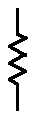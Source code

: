 .PS
# cct_init Version 8.9.3: TikZ PGF m4 macro settings.
  
  # gen_init Version 8.9.3: TikZ PGF m4 macro settings.
  

  define rpoint__ {
    rp_wid = last line.end.x-last line.start.x
    rp_ht = last line.end.y-last line.start.y
    rp_len = sqrt(max((rp_wid)^2+(rp_ht)^2,-((rp_wid)^2+(rp_ht)^2))); move to last line.start
    rp_ang = atan2(rp_ht,rp_wid) }

  rtod_ = 57.295779513082323;  dtor_ = 0.017453292519943295
  twopi_ = 6.2831853071795862;  pi_ = (twopi_/2)
  rp_ang = 0;  right
  
  
  linethick = 0.8
  arrowwid = 0.05*scale; arrowht = 0.1*scale 
  
  
  # gen_init end

  

# cct_init end

   line invis  down
  rpoint__
  
   
          if linewid/6/4*6*2 > rp_len then { line invis to Here+((linewid/6/4*6*2)*(cos(rp_ang)),(linewid/6/4*6*2)*(sin(rp_ang)))
  rpoint__
  
    }
    M4_xyO: last line.c
    { line from last line.start to M4_xyO+(((linewid/6/4)*(-6))*(cos(rp_ang)),((linewid/6/4)*(-6))*(sin(rp_ang)))\
       then to M4_xyO+((((linewid/6/4)*(-5))*(cos(rp_ang))+((linewid/6/4)*((2)))*((-sin(rp_ang)))),(((linewid/6/4)*(-5))*(sin(rp_ang))+((linewid/6/4)*((2)))*(cos(rp_ang)))) \
         then to M4_xyO+((((linewid/6/4)*(-3))*(cos(rp_ang))+((linewid/6/4)*((-2)))*((-sin(rp_ang)))),(((linewid/6/4)*(-3))*(sin(rp_ang))+((linewid/6/4)*((-2)))*(cos(rp_ang)))) \
   then to M4_xyO+(((-(linewid/6/4))*(cos(rp_ang))+((linewid/6/4)*((2)))*((-sin(rp_ang)))),((-(linewid/6/4))*(sin(rp_ang))+((linewid/6/4)*((2)))*(cos(rp_ang)))) \
         then to M4_xyO+(((linewid/6/4)*(cos(rp_ang))+((linewid/6/4)*((-2)))*((-sin(rp_ang)))),((linewid/6/4)*(sin(rp_ang))+((linewid/6/4)*((-2)))*(cos(rp_ang)))) \
   then to M4_xyO+((((linewid/6/4)*(3))*(cos(rp_ang))+((linewid/6/4)*((2)))*((-sin(rp_ang)))),(((linewid/6/4)*(3))*(sin(rp_ang))+((linewid/6/4)*((2)))*(cos(rp_ang)))) \
         then to M4_xyO+((((linewid/6/4)*(5))*(cos(rp_ang))+((linewid/6/4)*((-2)))*((-sin(rp_ang)))),(((linewid/6/4)*(5))*(sin(rp_ang))+((linewid/6/4)*((-2)))*(cos(rp_ang)))) \
           then to M4_xyO+(((linewid/6/4)*(6))*(cos(rp_ang)),((linewid/6/4)*(6))*(sin(rp_ang))) \
         then to last line.end
      [box invis wid linewid/6/4*2*2 ht linewid/6/4*6*2] at 2nd last line.c
      }
  
  
  line invis from 2nd last line.start to 2nd last line.end 
.PE

